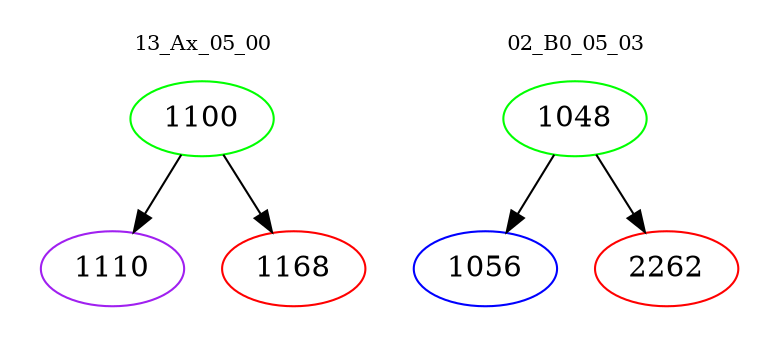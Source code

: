 digraph{
subgraph cluster_0 {
color = white
label = "13_Ax_05_00";
fontsize=10;
T0_1100 [label="1100", color="green"]
T0_1100 -> T0_1110 [color="black"]
T0_1110 [label="1110", color="purple"]
T0_1100 -> T0_1168 [color="black"]
T0_1168 [label="1168", color="red"]
}
subgraph cluster_1 {
color = white
label = "02_B0_05_03";
fontsize=10;
T1_1048 [label="1048", color="green"]
T1_1048 -> T1_1056 [color="black"]
T1_1056 [label="1056", color="blue"]
T1_1048 -> T1_2262 [color="black"]
T1_2262 [label="2262", color="red"]
}
}
